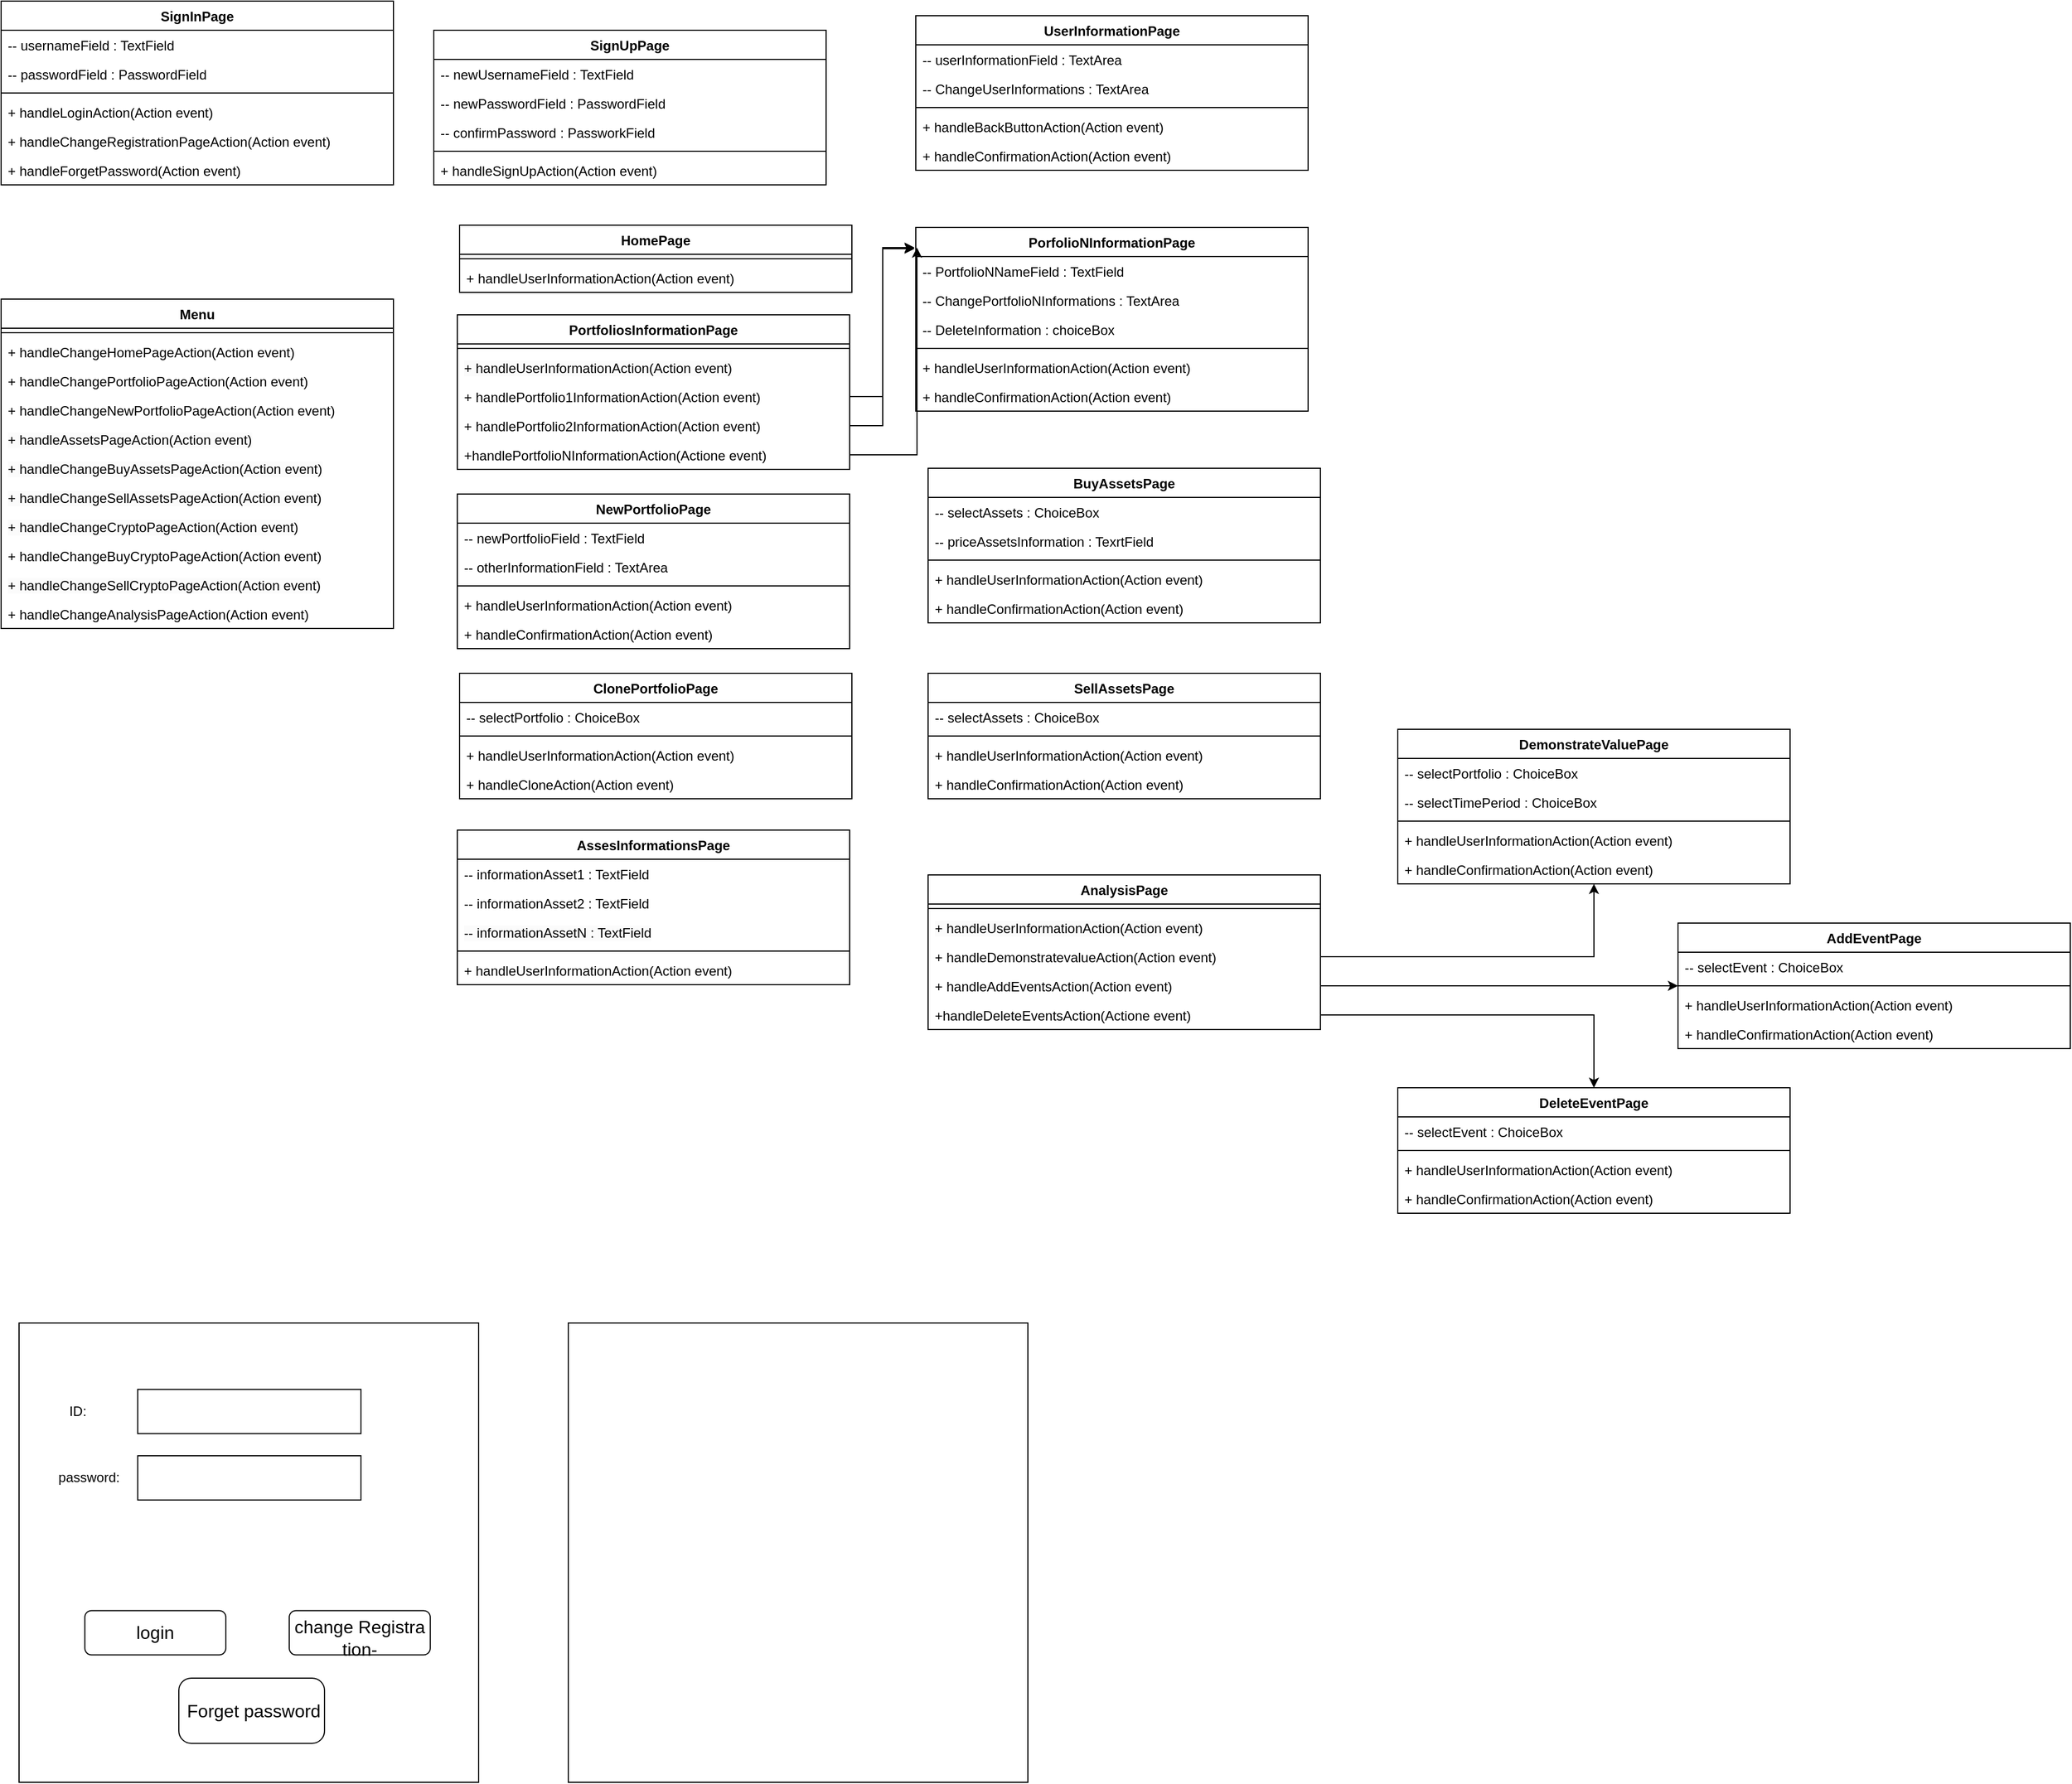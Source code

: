 <mxfile version="22.1.11" type="github">
  <diagram name="第 1 页" id="8w8cnCKI-UPCcAJevsUZ">
    <mxGraphModel dx="1575" dy="884" grid="1" gridSize="10" guides="1" tooltips="1" connect="1" arrows="1" fold="1" page="1" pageScale="1" pageWidth="827" pageHeight="1169" math="0" shadow="0">
      <root>
        <mxCell id="0" />
        <mxCell id="1" parent="0" />
        <mxCell id="qQ2p7ifqkSaaZ6_-BF-f-2" value="SignInPage" style="swimlane;fontStyle=1;align=center;verticalAlign=top;childLayout=stackLayout;horizontal=1;startSize=26;horizontalStack=0;resizeParent=1;resizeParentMax=0;resizeLast=0;collapsible=1;marginBottom=0;whiteSpace=wrap;html=1;" parent="1" vertex="1">
          <mxGeometry x="64" y="30" width="350" height="164" as="geometry" />
        </mxCell>
        <mxCell id="qQ2p7ifqkSaaZ6_-BF-f-6" value="-- usernameField : TextField" style="text;strokeColor=none;fillColor=none;align=left;verticalAlign=top;spacingLeft=4;spacingRight=4;overflow=hidden;rotatable=0;points=[[0,0.5],[1,0.5]];portConstraint=eastwest;whiteSpace=wrap;html=1;" parent="qQ2p7ifqkSaaZ6_-BF-f-2" vertex="1">
          <mxGeometry y="26" width="350" height="26" as="geometry" />
        </mxCell>
        <mxCell id="qQ2p7ifqkSaaZ6_-BF-f-3" value="-- passwordField : PasswordField" style="text;strokeColor=none;fillColor=none;align=left;verticalAlign=top;spacingLeft=4;spacingRight=4;overflow=hidden;rotatable=0;points=[[0,0.5],[1,0.5]];portConstraint=eastwest;whiteSpace=wrap;html=1;" parent="qQ2p7ifqkSaaZ6_-BF-f-2" vertex="1">
          <mxGeometry y="52" width="350" height="26" as="geometry" />
        </mxCell>
        <mxCell id="qQ2p7ifqkSaaZ6_-BF-f-4" value="" style="line;strokeWidth=1;fillColor=none;align=left;verticalAlign=middle;spacingTop=-1;spacingLeft=3;spacingRight=3;rotatable=0;labelPosition=right;points=[];portConstraint=eastwest;strokeColor=inherit;" parent="qQ2p7ifqkSaaZ6_-BF-f-2" vertex="1">
          <mxGeometry y="78" width="350" height="8" as="geometry" />
        </mxCell>
        <mxCell id="qQ2p7ifqkSaaZ6_-BF-f-5" value="+ handleLoginAction(Action event)" style="text;strokeColor=none;fillColor=none;align=left;verticalAlign=top;spacingLeft=4;spacingRight=4;overflow=hidden;rotatable=0;points=[[0,0.5],[1,0.5]];portConstraint=eastwest;whiteSpace=wrap;html=1;" parent="qQ2p7ifqkSaaZ6_-BF-f-2" vertex="1">
          <mxGeometry y="86" width="350" height="26" as="geometry" />
        </mxCell>
        <mxCell id="qQ2p7ifqkSaaZ6_-BF-f-7" value="+ handleChangeRegistrationPageAction(Action event)" style="text;strokeColor=none;fillColor=none;align=left;verticalAlign=top;spacingLeft=4;spacingRight=4;overflow=hidden;rotatable=0;points=[[0,0.5],[1,0.5]];portConstraint=eastwest;whiteSpace=wrap;html=1;" parent="qQ2p7ifqkSaaZ6_-BF-f-2" vertex="1">
          <mxGeometry y="112" width="350" height="26" as="geometry" />
        </mxCell>
        <mxCell id="qQ2p7ifqkSaaZ6_-BF-f-14" value="+ handleForgetPassword(Action event)" style="text;strokeColor=none;fillColor=none;align=left;verticalAlign=top;spacingLeft=4;spacingRight=4;overflow=hidden;rotatable=0;points=[[0,0.5],[1,0.5]];portConstraint=eastwest;whiteSpace=wrap;html=1;" parent="qQ2p7ifqkSaaZ6_-BF-f-2" vertex="1">
          <mxGeometry y="138" width="350" height="26" as="geometry" />
        </mxCell>
        <mxCell id="qQ2p7ifqkSaaZ6_-BF-f-8" value="SignUpPage" style="swimlane;fontStyle=1;align=center;verticalAlign=top;childLayout=stackLayout;horizontal=1;startSize=26;horizontalStack=0;resizeParent=1;resizeParentMax=0;resizeLast=0;collapsible=1;marginBottom=0;whiteSpace=wrap;html=1;" parent="1" vertex="1">
          <mxGeometry x="450" y="56" width="350" height="138" as="geometry" />
        </mxCell>
        <mxCell id="qQ2p7ifqkSaaZ6_-BF-f-9" value="-- newUsernameField : TextField" style="text;strokeColor=none;fillColor=none;align=left;verticalAlign=top;spacingLeft=4;spacingRight=4;overflow=hidden;rotatable=0;points=[[0,0.5],[1,0.5]];portConstraint=eastwest;whiteSpace=wrap;html=1;" parent="qQ2p7ifqkSaaZ6_-BF-f-8" vertex="1">
          <mxGeometry y="26" width="350" height="26" as="geometry" />
        </mxCell>
        <mxCell id="qQ2p7ifqkSaaZ6_-BF-f-10" value="-- newPasswordField : PasswordField" style="text;strokeColor=none;fillColor=none;align=left;verticalAlign=top;spacingLeft=4;spacingRight=4;overflow=hidden;rotatable=0;points=[[0,0.5],[1,0.5]];portConstraint=eastwest;whiteSpace=wrap;html=1;" parent="qQ2p7ifqkSaaZ6_-BF-f-8" vertex="1">
          <mxGeometry y="52" width="350" height="26" as="geometry" />
        </mxCell>
        <mxCell id="qQ2p7ifqkSaaZ6_-BF-f-15" value="-- confirmPassword : PassworkField" style="text;strokeColor=none;fillColor=none;align=left;verticalAlign=top;spacingLeft=4;spacingRight=4;overflow=hidden;rotatable=0;points=[[0,0.5],[1,0.5]];portConstraint=eastwest;whiteSpace=wrap;html=1;" parent="qQ2p7ifqkSaaZ6_-BF-f-8" vertex="1">
          <mxGeometry y="78" width="350" height="26" as="geometry" />
        </mxCell>
        <mxCell id="qQ2p7ifqkSaaZ6_-BF-f-11" value="" style="line;strokeWidth=1;fillColor=none;align=left;verticalAlign=middle;spacingTop=-1;spacingLeft=3;spacingRight=3;rotatable=0;labelPosition=right;points=[];portConstraint=eastwest;strokeColor=inherit;" parent="qQ2p7ifqkSaaZ6_-BF-f-8" vertex="1">
          <mxGeometry y="104" width="350" height="8" as="geometry" />
        </mxCell>
        <mxCell id="qQ2p7ifqkSaaZ6_-BF-f-13" value="+ handleSignUpAction(Action event)" style="text;strokeColor=none;fillColor=none;align=left;verticalAlign=top;spacingLeft=4;spacingRight=4;overflow=hidden;rotatable=0;points=[[0,0.5],[1,0.5]];portConstraint=eastwest;whiteSpace=wrap;html=1;" parent="qQ2p7ifqkSaaZ6_-BF-f-8" vertex="1">
          <mxGeometry y="112" width="350" height="26" as="geometry" />
        </mxCell>
        <mxCell id="AKwQP4rSA9_y8AmhEt-1-8" value="Menu" style="swimlane;fontStyle=1;align=center;verticalAlign=top;childLayout=stackLayout;horizontal=1;startSize=26;horizontalStack=0;resizeParent=1;resizeParentMax=0;resizeLast=0;collapsible=1;marginBottom=0;whiteSpace=wrap;html=1;" parent="1" vertex="1">
          <mxGeometry x="64" y="296" width="350" height="294" as="geometry" />
        </mxCell>
        <mxCell id="AKwQP4rSA9_y8AmhEt-1-11" value="" style="line;strokeWidth=1;fillColor=none;align=left;verticalAlign=middle;spacingTop=-1;spacingLeft=3;spacingRight=3;rotatable=0;labelPosition=right;points=[];portConstraint=eastwest;strokeColor=inherit;" parent="AKwQP4rSA9_y8AmhEt-1-8" vertex="1">
          <mxGeometry y="26" width="350" height="8" as="geometry" />
        </mxCell>
        <mxCell id="AKwQP4rSA9_y8AmhEt-1-12" value="+ handleChangeHomePageAction(Action event)" style="text;strokeColor=none;fillColor=none;align=left;verticalAlign=top;spacingLeft=4;spacingRight=4;overflow=hidden;rotatable=0;points=[[0,0.5],[1,0.5]];portConstraint=eastwest;whiteSpace=wrap;html=1;" parent="AKwQP4rSA9_y8AmhEt-1-8" vertex="1">
          <mxGeometry y="34" width="350" height="26" as="geometry" />
        </mxCell>
        <mxCell id="AKwQP4rSA9_y8AmhEt-1-13" value="+ handleChangePortfolioPageAction(Action event)" style="text;strokeColor=none;fillColor=none;align=left;verticalAlign=top;spacingLeft=4;spacingRight=4;overflow=hidden;rotatable=0;points=[[0,0.5],[1,0.5]];portConstraint=eastwest;whiteSpace=wrap;html=1;" parent="AKwQP4rSA9_y8AmhEt-1-8" vertex="1">
          <mxGeometry y="60" width="350" height="26" as="geometry" />
        </mxCell>
        <mxCell id="AKwQP4rSA9_y8AmhEt-1-14" value="+ handleChangeNewPortfolioPageAction(Action event)" style="text;strokeColor=none;fillColor=none;align=left;verticalAlign=top;spacingLeft=4;spacingRight=4;overflow=hidden;rotatable=0;points=[[0,0.5],[1,0.5]];portConstraint=eastwest;whiteSpace=wrap;html=1;" parent="AKwQP4rSA9_y8AmhEt-1-8" vertex="1">
          <mxGeometry y="86" width="350" height="26" as="geometry" />
        </mxCell>
        <mxCell id="AKwQP4rSA9_y8AmhEt-1-15" value="&lt;span style=&quot;color: rgb(0, 0, 0); font-family: Helvetica; font-size: 12px; font-style: normal; font-variant-ligatures: normal; font-variant-caps: normal; font-weight: 400; letter-spacing: normal; orphans: 2; text-align: left; text-indent: 0px; text-transform: none; widows: 2; word-spacing: 0px; -webkit-text-stroke-width: 0px; background-color: rgb(251, 251, 251); text-decoration-thickness: initial; text-decoration-style: initial; text-decoration-color: initial; float: none; display: inline !important;&quot;&gt;+ handleAssetsPageAction(Action event)&lt;/span&gt;&lt;br&gt;" style="text;strokeColor=none;fillColor=none;align=left;verticalAlign=top;spacingLeft=4;spacingRight=4;overflow=hidden;rotatable=0;points=[[0,0.5],[1,0.5]];portConstraint=eastwest;whiteSpace=wrap;html=1;" parent="AKwQP4rSA9_y8AmhEt-1-8" vertex="1">
          <mxGeometry y="112" width="350" height="26" as="geometry" />
        </mxCell>
        <mxCell id="AKwQP4rSA9_y8AmhEt-1-17" value="&lt;span style=&quot;color: rgb(0, 0, 0); font-family: Helvetica; font-size: 12px; font-style: normal; font-variant-ligatures: normal; font-variant-caps: normal; font-weight: 400; letter-spacing: normal; orphans: 2; text-align: left; text-indent: 0px; text-transform: none; widows: 2; word-spacing: 0px; -webkit-text-stroke-width: 0px; background-color: rgb(251, 251, 251); text-decoration-thickness: initial; text-decoration-style: initial; text-decoration-color: initial; float: none; display: inline !important;&quot;&gt;+ handleChangeBuyAssetsPageAction(Action event)&lt;/span&gt;" style="text;strokeColor=none;fillColor=none;align=left;verticalAlign=top;spacingLeft=4;spacingRight=4;overflow=hidden;rotatable=0;points=[[0,0.5],[1,0.5]];portConstraint=eastwest;whiteSpace=wrap;html=1;" parent="AKwQP4rSA9_y8AmhEt-1-8" vertex="1">
          <mxGeometry y="138" width="350" height="26" as="geometry" />
        </mxCell>
        <mxCell id="AKwQP4rSA9_y8AmhEt-1-16" value="&lt;span style=&quot;color: rgb(0, 0, 0); font-family: Helvetica; font-size: 12px; font-style: normal; font-variant-ligatures: normal; font-variant-caps: normal; font-weight: 400; letter-spacing: normal; orphans: 2; text-align: left; text-indent: 0px; text-transform: none; widows: 2; word-spacing: 0px; -webkit-text-stroke-width: 0px; background-color: rgb(251, 251, 251); text-decoration-thickness: initial; text-decoration-style: initial; text-decoration-color: initial; float: none; display: inline !important;&quot;&gt;+ handleChangeSellAssetsPageAction(Action event)&lt;/span&gt;" style="text;strokeColor=none;fillColor=none;align=left;verticalAlign=top;spacingLeft=4;spacingRight=4;overflow=hidden;rotatable=0;points=[[0,0.5],[1,0.5]];portConstraint=eastwest;whiteSpace=wrap;html=1;" parent="AKwQP4rSA9_y8AmhEt-1-8" vertex="1">
          <mxGeometry y="164" width="350" height="26" as="geometry" />
        </mxCell>
        <mxCell id="AKwQP4rSA9_y8AmhEt-1-18" value="&lt;span style=&quot;color: rgb(0, 0, 0); font-family: Helvetica; font-size: 12px; font-style: normal; font-variant-ligatures: normal; font-variant-caps: normal; font-weight: 400; letter-spacing: normal; orphans: 2; text-align: left; text-indent: 0px; text-transform: none; widows: 2; word-spacing: 0px; -webkit-text-stroke-width: 0px; background-color: rgb(251, 251, 251); text-decoration-thickness: initial; text-decoration-style: initial; text-decoration-color: initial; float: none; display: inline !important;&quot;&gt;+ handleChangeCryptoPageAction(Action event)&lt;/span&gt;" style="text;strokeColor=none;fillColor=none;align=left;verticalAlign=top;spacingLeft=4;spacingRight=4;overflow=hidden;rotatable=0;points=[[0,0.5],[1,0.5]];portConstraint=eastwest;whiteSpace=wrap;html=1;" parent="AKwQP4rSA9_y8AmhEt-1-8" vertex="1">
          <mxGeometry y="190" width="350" height="26" as="geometry" />
        </mxCell>
        <mxCell id="AKwQP4rSA9_y8AmhEt-1-20" value="+ handleChangeBuyCryptoPageAction(Action event)" style="text;strokeColor=none;fillColor=none;align=left;verticalAlign=top;spacingLeft=4;spacingRight=4;overflow=hidden;rotatable=0;points=[[0,0.5],[1,0.5]];portConstraint=eastwest;whiteSpace=wrap;html=1;" parent="AKwQP4rSA9_y8AmhEt-1-8" vertex="1">
          <mxGeometry y="216" width="350" height="26" as="geometry" />
        </mxCell>
        <mxCell id="AKwQP4rSA9_y8AmhEt-1-19" value="&lt;span style=&quot;color: rgb(0, 0, 0); font-family: Helvetica; font-size: 12px; font-style: normal; font-variant-ligatures: normal; font-variant-caps: normal; font-weight: 400; letter-spacing: normal; orphans: 2; text-align: left; text-indent: 0px; text-transform: none; widows: 2; word-spacing: 0px; -webkit-text-stroke-width: 0px; background-color: rgb(251, 251, 251); text-decoration-thickness: initial; text-decoration-style: initial; text-decoration-color: initial; float: none; display: inline !important;&quot;&gt;+ handleChangeSellCryptoPageAction(Action event)&lt;/span&gt;" style="text;strokeColor=none;fillColor=none;align=left;verticalAlign=top;spacingLeft=4;spacingRight=4;overflow=hidden;rotatable=0;points=[[0,0.5],[1,0.5]];portConstraint=eastwest;whiteSpace=wrap;html=1;" parent="AKwQP4rSA9_y8AmhEt-1-8" vertex="1">
          <mxGeometry y="242" width="350" height="26" as="geometry" />
        </mxCell>
        <mxCell id="AKwQP4rSA9_y8AmhEt-1-21" value="+ handleChangeAnalysisPageAction(Action event)" style="text;strokeColor=none;fillColor=none;align=left;verticalAlign=top;spacingLeft=4;spacingRight=4;overflow=hidden;rotatable=0;points=[[0,0.5],[1,0.5]];portConstraint=eastwest;whiteSpace=wrap;html=1;" parent="AKwQP4rSA9_y8AmhEt-1-8" vertex="1">
          <mxGeometry y="268" width="350" height="26" as="geometry" />
        </mxCell>
        <mxCell id="WnGF1lTFCauJy7VCk2Zh-10" value="" style="group" parent="1" connectable="0" vertex="1">
          <mxGeometry x="80" y="1210" width="430" height="410" as="geometry" />
        </mxCell>
        <mxCell id="WnGF1lTFCauJy7VCk2Zh-1" value="" style="whiteSpace=wrap;html=1;aspect=fixed;movable=1;resizable=1;rotatable=1;deletable=1;editable=1;locked=0;connectable=1;" parent="WnGF1lTFCauJy7VCk2Zh-10" vertex="1">
          <mxGeometry width="410" height="410" as="geometry" />
        </mxCell>
        <mxCell id="WnGF1lTFCauJy7VCk2Zh-2" value="" style="rounded=1;whiteSpace=wrap;html=1;" parent="WnGF1lTFCauJy7VCk2Zh-10" vertex="1">
          <mxGeometry x="58.697" y="256.714" width="125.78" height="39.494" as="geometry" />
        </mxCell>
        <mxCell id="WnGF1lTFCauJy7VCk2Zh-4" value="" style="rounded=1;whiteSpace=wrap;html=1;" parent="WnGF1lTFCauJy7VCk2Zh-10" vertex="1">
          <mxGeometry x="241.078" y="256.714" width="125.78" height="39.494" as="geometry" />
        </mxCell>
        <mxCell id="WnGF1lTFCauJy7VCk2Zh-5" value="" style="rounded=1;whiteSpace=wrap;html=1;arcSize=19;" parent="WnGF1lTFCauJy7VCk2Zh-10" vertex="1">
          <mxGeometry x="142.551" y="316.943" width="129.973" height="58.254" as="geometry" />
        </mxCell>
        <mxCell id="WnGF1lTFCauJy7VCk2Zh-6" value="" style="rounded=0;whiteSpace=wrap;html=1;" parent="WnGF1lTFCauJy7VCk2Zh-10" vertex="1">
          <mxGeometry x="105.865" y="59.242" width="199.152" height="39.494" as="geometry" />
        </mxCell>
        <mxCell id="WnGF1lTFCauJy7VCk2Zh-7" value="" style="rounded=0;whiteSpace=wrap;html=1;" parent="WnGF1lTFCauJy7VCk2Zh-10" vertex="1">
          <mxGeometry x="105.865" y="118.483" width="199.152" height="39.494" as="geometry" />
        </mxCell>
        <mxCell id="WnGF1lTFCauJy7VCk2Zh-8" value="ID:" style="text;html=1;strokeColor=none;fillColor=none;align=center;verticalAlign=middle;whiteSpace=wrap;rounded=0;" parent="WnGF1lTFCauJy7VCk2Zh-10" vertex="1">
          <mxGeometry x="20.963" y="64.179" width="62.89" height="29.621" as="geometry" />
        </mxCell>
        <mxCell id="WnGF1lTFCauJy7VCk2Zh-11" value="password:" style="text;html=1;strokeColor=none;fillColor=none;align=center;verticalAlign=middle;whiteSpace=wrap;rounded=0;" parent="WnGF1lTFCauJy7VCk2Zh-10" vertex="1">
          <mxGeometry x="31.445" y="123.42" width="62.89" height="29.621" as="geometry" />
        </mxCell>
        <mxCell id="D_s1Wh9lTRto2ANUzbIN-1" value="login" style="text;strokeColor=none;fillColor=none;html=1;align=center;verticalAlign=middle;whiteSpace=wrap;rounded=0;fontSize=16;" parent="WnGF1lTFCauJy7VCk2Zh-10" vertex="1">
          <mxGeometry x="90.142" y="251.777" width="62.89" height="49.368" as="geometry" />
        </mxCell>
        <mxCell id="D_s1Wh9lTRto2ANUzbIN-2" value="change Registra&lt;br&gt;tion-" style="text;strokeColor=none;fillColor=none;html=1;align=center;verticalAlign=middle;whiteSpace=wrap;rounded=0;fontSize=16;" parent="WnGF1lTFCauJy7VCk2Zh-10" vertex="1">
          <mxGeometry x="241.078" y="261.651" width="125.78" height="39.494" as="geometry" />
        </mxCell>
        <mxCell id="D_s1Wh9lTRto2ANUzbIN-3" value="Forget password" style="text;strokeColor=none;fillColor=none;html=1;align=center;verticalAlign=middle;whiteSpace=wrap;rounded=0;fontSize=16;" parent="WnGF1lTFCauJy7VCk2Zh-10" vertex="1">
          <mxGeometry x="131.021" y="345.577" width="157.225" as="geometry" />
        </mxCell>
        <mxCell id="D_s1Wh9lTRto2ANUzbIN-4" value="" style="text;strokeColor=none;fillColor=none;html=1;align=center;verticalAlign=middle;whiteSpace=wrap;rounded=0;fontSize=16;" parent="WnGF1lTFCauJy7VCk2Zh-10" vertex="1">
          <mxGeometry x="146.743" y="24.566" width="136.262" height="49.368" as="geometry" />
        </mxCell>
        <mxCell id="AKwQP4rSA9_y8AmhEt-1-22" value="HomePage" style="swimlane;fontStyle=1;align=center;verticalAlign=top;childLayout=stackLayout;horizontal=1;startSize=26;horizontalStack=0;resizeParent=1;resizeParentMax=0;resizeLast=0;collapsible=1;marginBottom=0;whiteSpace=wrap;html=1;" parent="1" vertex="1">
          <mxGeometry x="473" y="230" width="350" height="60" as="geometry" />
        </mxCell>
        <mxCell id="AKwQP4rSA9_y8AmhEt-1-26" value="" style="line;strokeWidth=1;fillColor=none;align=left;verticalAlign=middle;spacingTop=-1;spacingLeft=3;spacingRight=3;rotatable=0;labelPosition=right;points=[];portConstraint=eastwest;strokeColor=inherit;" parent="AKwQP4rSA9_y8AmhEt-1-22" vertex="1">
          <mxGeometry y="26" width="350" height="8" as="geometry" />
        </mxCell>
        <mxCell id="AKwQP4rSA9_y8AmhEt-1-27" value="+ handleUserInformationAction(Action event)" style="text;strokeColor=none;fillColor=none;align=left;verticalAlign=top;spacingLeft=4;spacingRight=4;overflow=hidden;rotatable=0;points=[[0,0.5],[1,0.5]];portConstraint=eastwest;whiteSpace=wrap;html=1;" parent="AKwQP4rSA9_y8AmhEt-1-22" vertex="1">
          <mxGeometry y="34" width="350" height="26" as="geometry" />
        </mxCell>
        <mxCell id="D_s1Wh9lTRto2ANUzbIN-6" value="" style="rounded=0;whiteSpace=wrap;html=1;fontSize=16;" parent="1" vertex="1">
          <mxGeometry x="570" y="1210" width="410" height="410" as="geometry" />
        </mxCell>
        <mxCell id="AKwQP4rSA9_y8AmhEt-1-28" value="PortfoliosInformationPage" style="swimlane;fontStyle=1;align=center;verticalAlign=top;childLayout=stackLayout;horizontal=1;startSize=26;horizontalStack=0;resizeParent=1;resizeParentMax=0;resizeLast=0;collapsible=1;marginBottom=0;whiteSpace=wrap;html=1;" parent="1" vertex="1">
          <mxGeometry x="471" y="310" width="350" height="138" as="geometry" />
        </mxCell>
        <mxCell id="AKwQP4rSA9_y8AmhEt-1-32" value="" style="line;strokeWidth=1;fillColor=none;align=left;verticalAlign=middle;spacingTop=-1;spacingLeft=3;spacingRight=3;rotatable=0;labelPosition=right;points=[];portConstraint=eastwest;strokeColor=inherit;" parent="AKwQP4rSA9_y8AmhEt-1-28" vertex="1">
          <mxGeometry y="26" width="350" height="8" as="geometry" />
        </mxCell>
        <mxCell id="AKwQP4rSA9_y8AmhEt-1-34" value="&lt;span style=&quot;color: rgb(0, 0, 0); font-family: Helvetica; font-size: 12px; font-style: normal; font-variant-ligatures: normal; font-variant-caps: normal; font-weight: 400; letter-spacing: normal; orphans: 2; text-align: left; text-indent: 0px; text-transform: none; widows: 2; word-spacing: 0px; -webkit-text-stroke-width: 0px; background-color: rgb(251, 251, 251); text-decoration-thickness: initial; text-decoration-style: initial; text-decoration-color: initial; float: none; display: inline !important;&quot;&gt;+ handleUserInformationAction(Action event)&lt;/span&gt;" style="text;strokeColor=none;fillColor=none;align=left;verticalAlign=top;spacingLeft=4;spacingRight=4;overflow=hidden;rotatable=0;points=[[0,0.5],[1,0.5]];portConstraint=eastwest;whiteSpace=wrap;html=1;" parent="AKwQP4rSA9_y8AmhEt-1-28" vertex="1">
          <mxGeometry y="34" width="350" height="26" as="geometry" />
        </mxCell>
        <mxCell id="AKwQP4rSA9_y8AmhEt-1-33" value="+ handlePortfolio1InformationAction(Action event)" style="text;strokeColor=none;fillColor=none;align=left;verticalAlign=top;spacingLeft=4;spacingRight=4;overflow=hidden;rotatable=0;points=[[0,0.5],[1,0.5]];portConstraint=eastwest;whiteSpace=wrap;html=1;" parent="AKwQP4rSA9_y8AmhEt-1-28" vertex="1">
          <mxGeometry y="60" width="350" height="26" as="geometry" />
        </mxCell>
        <mxCell id="AKwQP4rSA9_y8AmhEt-1-35" value="+ handlePortfolio2InformationAction(Action event)" style="text;strokeColor=none;fillColor=none;align=left;verticalAlign=top;spacingLeft=4;spacingRight=4;overflow=hidden;rotatable=0;points=[[0,0.5],[1,0.5]];portConstraint=eastwest;whiteSpace=wrap;html=1;" parent="AKwQP4rSA9_y8AmhEt-1-28" vertex="1">
          <mxGeometry y="86" width="350" height="26" as="geometry" />
        </mxCell>
        <mxCell id="AKwQP4rSA9_y8AmhEt-1-36" value="+handlePortfolioNInformationAction(Actione event)" style="text;strokeColor=none;fillColor=none;align=left;verticalAlign=top;spacingLeft=4;spacingRight=4;overflow=hidden;rotatable=0;points=[[0,0.5],[1,0.5]];portConstraint=eastwest;whiteSpace=wrap;html=1;" parent="AKwQP4rSA9_y8AmhEt-1-28" vertex="1">
          <mxGeometry y="112" width="350" height="26" as="geometry" />
        </mxCell>
        <mxCell id="AKwQP4rSA9_y8AmhEt-1-44" value="NewPortfolioPage" style="swimlane;fontStyle=1;align=center;verticalAlign=top;childLayout=stackLayout;horizontal=1;startSize=26;horizontalStack=0;resizeParent=1;resizeParentMax=0;resizeLast=0;collapsible=1;marginBottom=0;whiteSpace=wrap;html=1;" parent="1" vertex="1">
          <mxGeometry x="471" y="470" width="350" height="138" as="geometry" />
        </mxCell>
        <mxCell id="AKwQP4rSA9_y8AmhEt-1-45" value="-- newPortfolioField : TextField" style="text;strokeColor=none;fillColor=none;align=left;verticalAlign=top;spacingLeft=4;spacingRight=4;overflow=hidden;rotatable=0;points=[[0,0.5],[1,0.5]];portConstraint=eastwest;whiteSpace=wrap;html=1;" parent="AKwQP4rSA9_y8AmhEt-1-44" vertex="1">
          <mxGeometry y="26" width="350" height="26" as="geometry" />
        </mxCell>
        <mxCell id="AKwQP4rSA9_y8AmhEt-1-46" value="-- otherInformationField : TextArea" style="text;strokeColor=none;fillColor=none;align=left;verticalAlign=top;spacingLeft=4;spacingRight=4;overflow=hidden;rotatable=0;points=[[0,0.5],[1,0.5]];portConstraint=eastwest;whiteSpace=wrap;html=1;" parent="AKwQP4rSA9_y8AmhEt-1-44" vertex="1">
          <mxGeometry y="52" width="350" height="26" as="geometry" />
        </mxCell>
        <mxCell id="AKwQP4rSA9_y8AmhEt-1-47" value="" style="line;strokeWidth=1;fillColor=none;align=left;verticalAlign=middle;spacingTop=-1;spacingLeft=3;spacingRight=3;rotatable=0;labelPosition=right;points=[];portConstraint=eastwest;strokeColor=inherit;" parent="AKwQP4rSA9_y8AmhEt-1-44" vertex="1">
          <mxGeometry y="78" width="350" height="8" as="geometry" />
        </mxCell>
        <mxCell id="AKwQP4rSA9_y8AmhEt-1-48" value="+ handleUserInformationAction(Action event)" style="text;strokeColor=none;fillColor=none;align=left;verticalAlign=top;spacingLeft=4;spacingRight=4;overflow=hidden;rotatable=0;points=[[0,0.5],[1,0.5]];portConstraint=eastwest;whiteSpace=wrap;html=1;" parent="AKwQP4rSA9_y8AmhEt-1-44" vertex="1">
          <mxGeometry y="86" width="350" height="26" as="geometry" />
        </mxCell>
        <mxCell id="AKwQP4rSA9_y8AmhEt-1-49" value="+ handleConfirmationAction(Action event)" style="text;strokeColor=none;fillColor=none;align=left;verticalAlign=top;spacingLeft=4;spacingRight=4;overflow=hidden;rotatable=0;points=[[0,0.5],[1,0.5]];portConstraint=eastwest;whiteSpace=wrap;html=1;" parent="AKwQP4rSA9_y8AmhEt-1-44" vertex="1">
          <mxGeometry y="112" width="350" height="26" as="geometry" />
        </mxCell>
        <mxCell id="6h6gqU1jo04LtHCAYvQy-1" value="ClonePortfolioPage" style="swimlane;fontStyle=1;align=center;verticalAlign=top;childLayout=stackLayout;horizontal=1;startSize=26;horizontalStack=0;resizeParent=1;resizeParentMax=0;resizeLast=0;collapsible=1;marginBottom=0;whiteSpace=wrap;html=1;" vertex="1" parent="1">
          <mxGeometry x="473" y="630" width="350" height="112" as="geometry" />
        </mxCell>
        <mxCell id="6h6gqU1jo04LtHCAYvQy-2" value="-- selectPortfolio : ChoiceBox" style="text;strokeColor=none;fillColor=none;align=left;verticalAlign=top;spacingLeft=4;spacingRight=4;overflow=hidden;rotatable=0;points=[[0,0.5],[1,0.5]];portConstraint=eastwest;whiteSpace=wrap;html=1;" vertex="1" parent="6h6gqU1jo04LtHCAYvQy-1">
          <mxGeometry y="26" width="350" height="26" as="geometry" />
        </mxCell>
        <mxCell id="6h6gqU1jo04LtHCAYvQy-4" value="" style="line;strokeWidth=1;fillColor=none;align=left;verticalAlign=middle;spacingTop=-1;spacingLeft=3;spacingRight=3;rotatable=0;labelPosition=right;points=[];portConstraint=eastwest;strokeColor=inherit;" vertex="1" parent="6h6gqU1jo04LtHCAYvQy-1">
          <mxGeometry y="52" width="350" height="8" as="geometry" />
        </mxCell>
        <mxCell id="6h6gqU1jo04LtHCAYvQy-5" value="+ handleUserInformationAction(Action event)" style="text;strokeColor=none;fillColor=none;align=left;verticalAlign=top;spacingLeft=4;spacingRight=4;overflow=hidden;rotatable=0;points=[[0,0.5],[1,0.5]];portConstraint=eastwest;whiteSpace=wrap;html=1;" vertex="1" parent="6h6gqU1jo04LtHCAYvQy-1">
          <mxGeometry y="60" width="350" height="26" as="geometry" />
        </mxCell>
        <mxCell id="6h6gqU1jo04LtHCAYvQy-6" value="+ handleCloneAction(Action event)" style="text;strokeColor=none;fillColor=none;align=left;verticalAlign=top;spacingLeft=4;spacingRight=4;overflow=hidden;rotatable=0;points=[[0,0.5],[1,0.5]];portConstraint=eastwest;whiteSpace=wrap;html=1;" vertex="1" parent="6h6gqU1jo04LtHCAYvQy-1">
          <mxGeometry y="86" width="350" height="26" as="geometry" />
        </mxCell>
        <mxCell id="6h6gqU1jo04LtHCAYvQy-15" value="AssesInformationsPage" style="swimlane;fontStyle=1;align=center;verticalAlign=top;childLayout=stackLayout;horizontal=1;startSize=26;horizontalStack=0;resizeParent=1;resizeParentMax=0;resizeLast=0;collapsible=1;marginBottom=0;whiteSpace=wrap;html=1;" vertex="1" parent="1">
          <mxGeometry x="471" y="770" width="350" height="138" as="geometry" />
        </mxCell>
        <mxCell id="6h6gqU1jo04LtHCAYvQy-16" value="-- informationAsset1 : TextField" style="text;strokeColor=none;fillColor=none;align=left;verticalAlign=top;spacingLeft=4;spacingRight=4;overflow=hidden;rotatable=0;points=[[0,0.5],[1,0.5]];portConstraint=eastwest;whiteSpace=wrap;html=1;" vertex="1" parent="6h6gqU1jo04LtHCAYvQy-15">
          <mxGeometry y="26" width="350" height="26" as="geometry" />
        </mxCell>
        <mxCell id="6h6gqU1jo04LtHCAYvQy-21" value="-- informationAsset2 : TextField" style="text;strokeColor=none;fillColor=none;align=left;verticalAlign=top;spacingLeft=4;spacingRight=4;overflow=hidden;rotatable=0;points=[[0,0.5],[1,0.5]];portConstraint=eastwest;whiteSpace=wrap;html=1;" vertex="1" parent="6h6gqU1jo04LtHCAYvQy-15">
          <mxGeometry y="52" width="350" height="26" as="geometry" />
        </mxCell>
        <mxCell id="6h6gqU1jo04LtHCAYvQy-22" value="&lt;span style=&quot;color: rgb(0, 0, 0); font-family: Helvetica; font-size: 12px; font-style: normal; font-variant-ligatures: normal; font-variant-caps: normal; font-weight: 400; letter-spacing: normal; orphans: 2; text-align: left; text-indent: 0px; text-transform: none; widows: 2; word-spacing: 0px; -webkit-text-stroke-width: 0px; background-color: rgb(251, 251, 251); text-decoration-thickness: initial; text-decoration-style: initial; text-decoration-color: initial; float: none; display: inline !important;&quot;&gt;-- informationAssetN : TextField&lt;/span&gt;" style="text;strokeColor=none;fillColor=none;align=left;verticalAlign=top;spacingLeft=4;spacingRight=4;overflow=hidden;rotatable=0;points=[[0,0.5],[1,0.5]];portConstraint=eastwest;whiteSpace=wrap;html=1;" vertex="1" parent="6h6gqU1jo04LtHCAYvQy-15">
          <mxGeometry y="78" width="350" height="26" as="geometry" />
        </mxCell>
        <mxCell id="6h6gqU1jo04LtHCAYvQy-18" value="" style="line;strokeWidth=1;fillColor=none;align=left;verticalAlign=middle;spacingTop=-1;spacingLeft=3;spacingRight=3;rotatable=0;labelPosition=right;points=[];portConstraint=eastwest;strokeColor=inherit;" vertex="1" parent="6h6gqU1jo04LtHCAYvQy-15">
          <mxGeometry y="104" width="350" height="8" as="geometry" />
        </mxCell>
        <mxCell id="6h6gqU1jo04LtHCAYvQy-19" value="+ handleUserInformationAction(Action event)" style="text;strokeColor=none;fillColor=none;align=left;verticalAlign=top;spacingLeft=4;spacingRight=4;overflow=hidden;rotatable=0;points=[[0,0.5],[1,0.5]];portConstraint=eastwest;whiteSpace=wrap;html=1;" vertex="1" parent="6h6gqU1jo04LtHCAYvQy-15">
          <mxGeometry y="112" width="350" height="26" as="geometry" />
        </mxCell>
        <mxCell id="6h6gqU1jo04LtHCAYvQy-23" value="PorfolioNInformationPage" style="swimlane;fontStyle=1;align=center;verticalAlign=top;childLayout=stackLayout;horizontal=1;startSize=26;horizontalStack=0;resizeParent=1;resizeParentMax=0;resizeLast=0;collapsible=1;marginBottom=0;whiteSpace=wrap;html=1;" vertex="1" parent="1">
          <mxGeometry x="880" y="232" width="350" height="164" as="geometry" />
        </mxCell>
        <mxCell id="6h6gqU1jo04LtHCAYvQy-24" value="-- PortfolioNNameField : TextField" style="text;strokeColor=none;fillColor=none;align=left;verticalAlign=top;spacingLeft=4;spacingRight=4;overflow=hidden;rotatable=0;points=[[0,0.5],[1,0.5]];portConstraint=eastwest;whiteSpace=wrap;html=1;" vertex="1" parent="6h6gqU1jo04LtHCAYvQy-23">
          <mxGeometry y="26" width="350" height="26" as="geometry" />
        </mxCell>
        <mxCell id="6h6gqU1jo04LtHCAYvQy-25" value="-- ChangePortfolioNInformations : TextArea" style="text;strokeColor=none;fillColor=none;align=left;verticalAlign=top;spacingLeft=4;spacingRight=4;overflow=hidden;rotatable=0;points=[[0,0.5],[1,0.5]];portConstraint=eastwest;whiteSpace=wrap;html=1;" vertex="1" parent="6h6gqU1jo04LtHCAYvQy-23">
          <mxGeometry y="52" width="350" height="26" as="geometry" />
        </mxCell>
        <mxCell id="6h6gqU1jo04LtHCAYvQy-30" value="-- DeleteInformation : choiceBox" style="text;strokeColor=none;fillColor=none;align=left;verticalAlign=top;spacingLeft=4;spacingRight=4;overflow=hidden;rotatable=0;points=[[0,0.5],[1,0.5]];portConstraint=eastwest;whiteSpace=wrap;html=1;" vertex="1" parent="6h6gqU1jo04LtHCAYvQy-23">
          <mxGeometry y="78" width="350" height="26" as="geometry" />
        </mxCell>
        <mxCell id="6h6gqU1jo04LtHCAYvQy-26" value="" style="line;strokeWidth=1;fillColor=none;align=left;verticalAlign=middle;spacingTop=-1;spacingLeft=3;spacingRight=3;rotatable=0;labelPosition=right;points=[];portConstraint=eastwest;strokeColor=inherit;" vertex="1" parent="6h6gqU1jo04LtHCAYvQy-23">
          <mxGeometry y="104" width="350" height="8" as="geometry" />
        </mxCell>
        <mxCell id="6h6gqU1jo04LtHCAYvQy-27" value="+ handleUserInformationAction(Action event)" style="text;strokeColor=none;fillColor=none;align=left;verticalAlign=top;spacingLeft=4;spacingRight=4;overflow=hidden;rotatable=0;points=[[0,0.5],[1,0.5]];portConstraint=eastwest;whiteSpace=wrap;html=1;" vertex="1" parent="6h6gqU1jo04LtHCAYvQy-23">
          <mxGeometry y="112" width="350" height="26" as="geometry" />
        </mxCell>
        <mxCell id="6h6gqU1jo04LtHCAYvQy-28" value="+ handleConfirmationAction(Action event)" style="text;strokeColor=none;fillColor=none;align=left;verticalAlign=top;spacingLeft=4;spacingRight=4;overflow=hidden;rotatable=0;points=[[0,0.5],[1,0.5]];portConstraint=eastwest;whiteSpace=wrap;html=1;" vertex="1" parent="6h6gqU1jo04LtHCAYvQy-23">
          <mxGeometry y="138" width="350" height="26" as="geometry" />
        </mxCell>
        <mxCell id="6h6gqU1jo04LtHCAYvQy-31" style="edgeStyle=orthogonalEdgeStyle;rounded=0;orthogonalLoop=1;jettySize=auto;html=1;exitX=1;exitY=0.5;exitDx=0;exitDy=0;entryX=-0.003;entryY=0.116;entryDx=0;entryDy=0;entryPerimeter=0;" edge="1" parent="1" source="AKwQP4rSA9_y8AmhEt-1-33" target="6h6gqU1jo04LtHCAYvQy-23">
          <mxGeometry relative="1" as="geometry" />
        </mxCell>
        <mxCell id="6h6gqU1jo04LtHCAYvQy-32" style="edgeStyle=orthogonalEdgeStyle;rounded=0;orthogonalLoop=1;jettySize=auto;html=1;entryX=-0.003;entryY=0.11;entryDx=0;entryDy=0;entryPerimeter=0;" edge="1" parent="1" source="AKwQP4rSA9_y8AmhEt-1-35" target="6h6gqU1jo04LtHCAYvQy-23">
          <mxGeometry relative="1" as="geometry" />
        </mxCell>
        <mxCell id="6h6gqU1jo04LtHCAYvQy-35" style="edgeStyle=orthogonalEdgeStyle;rounded=0;orthogonalLoop=1;jettySize=auto;html=1;entryX=0.003;entryY=0.11;entryDx=0;entryDy=0;entryPerimeter=0;" edge="1" parent="1" source="AKwQP4rSA9_y8AmhEt-1-36" target="6h6gqU1jo04LtHCAYvQy-23">
          <mxGeometry relative="1" as="geometry" />
        </mxCell>
        <mxCell id="6h6gqU1jo04LtHCAYvQy-36" value="BuyAssetsPage" style="swimlane;fontStyle=1;align=center;verticalAlign=top;childLayout=stackLayout;horizontal=1;startSize=26;horizontalStack=0;resizeParent=1;resizeParentMax=0;resizeLast=0;collapsible=1;marginBottom=0;whiteSpace=wrap;html=1;" vertex="1" parent="1">
          <mxGeometry x="891" y="447" width="350" height="138" as="geometry" />
        </mxCell>
        <mxCell id="6h6gqU1jo04LtHCAYvQy-37" value="-- selectAssets : ChoiceBox" style="text;strokeColor=none;fillColor=none;align=left;verticalAlign=top;spacingLeft=4;spacingRight=4;overflow=hidden;rotatable=0;points=[[0,0.5],[1,0.5]];portConstraint=eastwest;whiteSpace=wrap;html=1;" vertex="1" parent="6h6gqU1jo04LtHCAYvQy-36">
          <mxGeometry y="26" width="350" height="26" as="geometry" />
        </mxCell>
        <mxCell id="6h6gqU1jo04LtHCAYvQy-41" value="-- priceAssetsInformation : TexrtField" style="text;strokeColor=none;fillColor=none;align=left;verticalAlign=top;spacingLeft=4;spacingRight=4;overflow=hidden;rotatable=0;points=[[0,0.5],[1,0.5]];portConstraint=eastwest;whiteSpace=wrap;html=1;" vertex="1" parent="6h6gqU1jo04LtHCAYvQy-36">
          <mxGeometry y="52" width="350" height="26" as="geometry" />
        </mxCell>
        <mxCell id="6h6gqU1jo04LtHCAYvQy-38" value="" style="line;strokeWidth=1;fillColor=none;align=left;verticalAlign=middle;spacingTop=-1;spacingLeft=3;spacingRight=3;rotatable=0;labelPosition=right;points=[];portConstraint=eastwest;strokeColor=inherit;" vertex="1" parent="6h6gqU1jo04LtHCAYvQy-36">
          <mxGeometry y="78" width="350" height="8" as="geometry" />
        </mxCell>
        <mxCell id="6h6gqU1jo04LtHCAYvQy-39" value="+ handleUserInformationAction(Action event)" style="text;strokeColor=none;fillColor=none;align=left;verticalAlign=top;spacingLeft=4;spacingRight=4;overflow=hidden;rotatable=0;points=[[0,0.5],[1,0.5]];portConstraint=eastwest;whiteSpace=wrap;html=1;" vertex="1" parent="6h6gqU1jo04LtHCAYvQy-36">
          <mxGeometry y="86" width="350" height="26" as="geometry" />
        </mxCell>
        <mxCell id="6h6gqU1jo04LtHCAYvQy-40" value="+ handleConfirmationAction(Action event)" style="text;strokeColor=none;fillColor=none;align=left;verticalAlign=top;spacingLeft=4;spacingRight=4;overflow=hidden;rotatable=0;points=[[0,0.5],[1,0.5]];portConstraint=eastwest;whiteSpace=wrap;html=1;" vertex="1" parent="6h6gqU1jo04LtHCAYvQy-36">
          <mxGeometry y="112" width="350" height="26" as="geometry" />
        </mxCell>
        <mxCell id="6h6gqU1jo04LtHCAYvQy-42" value="SellAssetsPage" style="swimlane;fontStyle=1;align=center;verticalAlign=top;childLayout=stackLayout;horizontal=1;startSize=26;horizontalStack=0;resizeParent=1;resizeParentMax=0;resizeLast=0;collapsible=1;marginBottom=0;whiteSpace=wrap;html=1;" vertex="1" parent="1">
          <mxGeometry x="891" y="630" width="350" height="112" as="geometry" />
        </mxCell>
        <mxCell id="6h6gqU1jo04LtHCAYvQy-43" value="-- selectAssets : ChoiceBox" style="text;strokeColor=none;fillColor=none;align=left;verticalAlign=top;spacingLeft=4;spacingRight=4;overflow=hidden;rotatable=0;points=[[0,0.5],[1,0.5]];portConstraint=eastwest;whiteSpace=wrap;html=1;" vertex="1" parent="6h6gqU1jo04LtHCAYvQy-42">
          <mxGeometry y="26" width="350" height="26" as="geometry" />
        </mxCell>
        <mxCell id="6h6gqU1jo04LtHCAYvQy-45" value="" style="line;strokeWidth=1;fillColor=none;align=left;verticalAlign=middle;spacingTop=-1;spacingLeft=3;spacingRight=3;rotatable=0;labelPosition=right;points=[];portConstraint=eastwest;strokeColor=inherit;" vertex="1" parent="6h6gqU1jo04LtHCAYvQy-42">
          <mxGeometry y="52" width="350" height="8" as="geometry" />
        </mxCell>
        <mxCell id="6h6gqU1jo04LtHCAYvQy-46" value="+ handleUserInformationAction(Action event)" style="text;strokeColor=none;fillColor=none;align=left;verticalAlign=top;spacingLeft=4;spacingRight=4;overflow=hidden;rotatable=0;points=[[0,0.5],[1,0.5]];portConstraint=eastwest;whiteSpace=wrap;html=1;" vertex="1" parent="6h6gqU1jo04LtHCAYvQy-42">
          <mxGeometry y="60" width="350" height="26" as="geometry" />
        </mxCell>
        <mxCell id="6h6gqU1jo04LtHCAYvQy-47" value="+ handleConfirmationAction(Action event)" style="text;strokeColor=none;fillColor=none;align=left;verticalAlign=top;spacingLeft=4;spacingRight=4;overflow=hidden;rotatable=0;points=[[0,0.5],[1,0.5]];portConstraint=eastwest;whiteSpace=wrap;html=1;" vertex="1" parent="6h6gqU1jo04LtHCAYvQy-42">
          <mxGeometry y="86" width="350" height="26" as="geometry" />
        </mxCell>
        <mxCell id="6h6gqU1jo04LtHCAYvQy-48" value="UserInformationPage" style="swimlane;fontStyle=1;align=center;verticalAlign=top;childLayout=stackLayout;horizontal=1;startSize=26;horizontalStack=0;resizeParent=1;resizeParentMax=0;resizeLast=0;collapsible=1;marginBottom=0;whiteSpace=wrap;html=1;" vertex="1" parent="1">
          <mxGeometry x="880" y="43" width="350" height="138" as="geometry" />
        </mxCell>
        <mxCell id="6h6gqU1jo04LtHCAYvQy-49" value="-- userInformationField : TextArea" style="text;strokeColor=none;fillColor=none;align=left;verticalAlign=top;spacingLeft=4;spacingRight=4;overflow=hidden;rotatable=0;points=[[0,0.5],[1,0.5]];portConstraint=eastwest;whiteSpace=wrap;html=1;" vertex="1" parent="6h6gqU1jo04LtHCAYvQy-48">
          <mxGeometry y="26" width="350" height="26" as="geometry" />
        </mxCell>
        <mxCell id="6h6gqU1jo04LtHCAYvQy-55" value="-- ChangeUserInformations : TextArea" style="text;strokeColor=none;fillColor=none;align=left;verticalAlign=top;spacingLeft=4;spacingRight=4;overflow=hidden;rotatable=0;points=[[0,0.5],[1,0.5]];portConstraint=eastwest;whiteSpace=wrap;html=1;" vertex="1" parent="6h6gqU1jo04LtHCAYvQy-48">
          <mxGeometry y="52" width="350" height="26" as="geometry" />
        </mxCell>
        <mxCell id="6h6gqU1jo04LtHCAYvQy-50" value="" style="line;strokeWidth=1;fillColor=none;align=left;verticalAlign=middle;spacingTop=-1;spacingLeft=3;spacingRight=3;rotatable=0;labelPosition=right;points=[];portConstraint=eastwest;strokeColor=inherit;" vertex="1" parent="6h6gqU1jo04LtHCAYvQy-48">
          <mxGeometry y="78" width="350" height="8" as="geometry" />
        </mxCell>
        <mxCell id="6h6gqU1jo04LtHCAYvQy-51" value="+ handleBackButtonAction(Action event)" style="text;strokeColor=none;fillColor=none;align=left;verticalAlign=top;spacingLeft=4;spacingRight=4;overflow=hidden;rotatable=0;points=[[0,0.5],[1,0.5]];portConstraint=eastwest;whiteSpace=wrap;html=1;" vertex="1" parent="6h6gqU1jo04LtHCAYvQy-48">
          <mxGeometry y="86" width="350" height="26" as="geometry" />
        </mxCell>
        <mxCell id="6h6gqU1jo04LtHCAYvQy-52" value="+ handleConfirmationAction(Action event)" style="text;strokeColor=none;fillColor=none;align=left;verticalAlign=top;spacingLeft=4;spacingRight=4;overflow=hidden;rotatable=0;points=[[0,0.5],[1,0.5]];portConstraint=eastwest;whiteSpace=wrap;html=1;" vertex="1" parent="6h6gqU1jo04LtHCAYvQy-48">
          <mxGeometry y="112" width="350" height="26" as="geometry" />
        </mxCell>
        <mxCell id="6h6gqU1jo04LtHCAYvQy-56" value="AnalysisPage" style="swimlane;fontStyle=1;align=center;verticalAlign=top;childLayout=stackLayout;horizontal=1;startSize=26;horizontalStack=0;resizeParent=1;resizeParentMax=0;resizeLast=0;collapsible=1;marginBottom=0;whiteSpace=wrap;html=1;" vertex="1" parent="1">
          <mxGeometry x="891" y="810" width="350" height="138" as="geometry" />
        </mxCell>
        <mxCell id="6h6gqU1jo04LtHCAYvQy-57" value="" style="line;strokeWidth=1;fillColor=none;align=left;verticalAlign=middle;spacingTop=-1;spacingLeft=3;spacingRight=3;rotatable=0;labelPosition=right;points=[];portConstraint=eastwest;strokeColor=inherit;" vertex="1" parent="6h6gqU1jo04LtHCAYvQy-56">
          <mxGeometry y="26" width="350" height="8" as="geometry" />
        </mxCell>
        <mxCell id="6h6gqU1jo04LtHCAYvQy-58" value="&lt;span style=&quot;color: rgb(0, 0, 0); font-family: Helvetica; font-size: 12px; font-style: normal; font-variant-ligatures: normal; font-variant-caps: normal; font-weight: 400; letter-spacing: normal; orphans: 2; text-align: left; text-indent: 0px; text-transform: none; widows: 2; word-spacing: 0px; -webkit-text-stroke-width: 0px; background-color: rgb(251, 251, 251); text-decoration-thickness: initial; text-decoration-style: initial; text-decoration-color: initial; float: none; display: inline !important;&quot;&gt;+ handleUserInformationAction(Action event)&lt;/span&gt;" style="text;strokeColor=none;fillColor=none;align=left;verticalAlign=top;spacingLeft=4;spacingRight=4;overflow=hidden;rotatable=0;points=[[0,0.5],[1,0.5]];portConstraint=eastwest;whiteSpace=wrap;html=1;" vertex="1" parent="6h6gqU1jo04LtHCAYvQy-56">
          <mxGeometry y="34" width="350" height="26" as="geometry" />
        </mxCell>
        <mxCell id="6h6gqU1jo04LtHCAYvQy-59" value="+ handleDemonstratevalueAction(Action event)" style="text;strokeColor=none;fillColor=none;align=left;verticalAlign=top;spacingLeft=4;spacingRight=4;overflow=hidden;rotatable=0;points=[[0,0.5],[1,0.5]];portConstraint=eastwest;whiteSpace=wrap;html=1;" vertex="1" parent="6h6gqU1jo04LtHCAYvQy-56">
          <mxGeometry y="60" width="350" height="26" as="geometry" />
        </mxCell>
        <mxCell id="6h6gqU1jo04LtHCAYvQy-60" value="+ handleAddEventsAction(Action event)" style="text;strokeColor=none;fillColor=none;align=left;verticalAlign=top;spacingLeft=4;spacingRight=4;overflow=hidden;rotatable=0;points=[[0,0.5],[1,0.5]];portConstraint=eastwest;whiteSpace=wrap;html=1;" vertex="1" parent="6h6gqU1jo04LtHCAYvQy-56">
          <mxGeometry y="86" width="350" height="26" as="geometry" />
        </mxCell>
        <mxCell id="6h6gqU1jo04LtHCAYvQy-61" value="+handleDeleteEventsAction(Actione event)" style="text;strokeColor=none;fillColor=none;align=left;verticalAlign=top;spacingLeft=4;spacingRight=4;overflow=hidden;rotatable=0;points=[[0,0.5],[1,0.5]];portConstraint=eastwest;whiteSpace=wrap;html=1;" vertex="1" parent="6h6gqU1jo04LtHCAYvQy-56">
          <mxGeometry y="112" width="350" height="26" as="geometry" />
        </mxCell>
        <mxCell id="6h6gqU1jo04LtHCAYvQy-62" value="DemonstrateValuePage" style="swimlane;fontStyle=1;align=center;verticalAlign=top;childLayout=stackLayout;horizontal=1;startSize=26;horizontalStack=0;resizeParent=1;resizeParentMax=0;resizeLast=0;collapsible=1;marginBottom=0;whiteSpace=wrap;html=1;" vertex="1" parent="1">
          <mxGeometry x="1310" y="680" width="350" height="138" as="geometry" />
        </mxCell>
        <mxCell id="6h6gqU1jo04LtHCAYvQy-69" value="-- selectPortfolio : ChoiceBox" style="text;strokeColor=none;fillColor=none;align=left;verticalAlign=top;spacingLeft=4;spacingRight=4;overflow=hidden;rotatable=0;points=[[0,0.5],[1,0.5]];portConstraint=eastwest;whiteSpace=wrap;html=1;" vertex="1" parent="6h6gqU1jo04LtHCAYvQy-62">
          <mxGeometry y="26" width="350" height="26" as="geometry" />
        </mxCell>
        <mxCell id="6h6gqU1jo04LtHCAYvQy-63" value="-- selectTimePeriod : ChoiceBox" style="text;strokeColor=none;fillColor=none;align=left;verticalAlign=top;spacingLeft=4;spacingRight=4;overflow=hidden;rotatable=0;points=[[0,0.5],[1,0.5]];portConstraint=eastwest;whiteSpace=wrap;html=1;" vertex="1" parent="6h6gqU1jo04LtHCAYvQy-62">
          <mxGeometry y="52" width="350" height="26" as="geometry" />
        </mxCell>
        <mxCell id="6h6gqU1jo04LtHCAYvQy-64" value="" style="line;strokeWidth=1;fillColor=none;align=left;verticalAlign=middle;spacingTop=-1;spacingLeft=3;spacingRight=3;rotatable=0;labelPosition=right;points=[];portConstraint=eastwest;strokeColor=inherit;" vertex="1" parent="6h6gqU1jo04LtHCAYvQy-62">
          <mxGeometry y="78" width="350" height="8" as="geometry" />
        </mxCell>
        <mxCell id="6h6gqU1jo04LtHCAYvQy-65" value="+ handleUserInformationAction(Action event)" style="text;strokeColor=none;fillColor=none;align=left;verticalAlign=top;spacingLeft=4;spacingRight=4;overflow=hidden;rotatable=0;points=[[0,0.5],[1,0.5]];portConstraint=eastwest;whiteSpace=wrap;html=1;" vertex="1" parent="6h6gqU1jo04LtHCAYvQy-62">
          <mxGeometry y="86" width="350" height="26" as="geometry" />
        </mxCell>
        <mxCell id="6h6gqU1jo04LtHCAYvQy-66" value="+ handleConfirmationAction(Action event)" style="text;strokeColor=none;fillColor=none;align=left;verticalAlign=top;spacingLeft=4;spacingRight=4;overflow=hidden;rotatable=0;points=[[0,0.5],[1,0.5]];portConstraint=eastwest;whiteSpace=wrap;html=1;" vertex="1" parent="6h6gqU1jo04LtHCAYvQy-62">
          <mxGeometry y="112" width="350" height="26" as="geometry" />
        </mxCell>
        <mxCell id="6h6gqU1jo04LtHCAYvQy-67" style="edgeStyle=orthogonalEdgeStyle;rounded=0;orthogonalLoop=1;jettySize=auto;html=1;" edge="1" parent="1" source="6h6gqU1jo04LtHCAYvQy-59" target="6h6gqU1jo04LtHCAYvQy-62">
          <mxGeometry relative="1" as="geometry" />
        </mxCell>
        <mxCell id="6h6gqU1jo04LtHCAYvQy-71" value="AddEventPage" style="swimlane;fontStyle=1;align=center;verticalAlign=top;childLayout=stackLayout;horizontal=1;startSize=26;horizontalStack=0;resizeParent=1;resizeParentMax=0;resizeLast=0;collapsible=1;marginBottom=0;whiteSpace=wrap;html=1;" vertex="1" parent="1">
          <mxGeometry x="1560" y="853" width="350" height="112" as="geometry" />
        </mxCell>
        <mxCell id="6h6gqU1jo04LtHCAYvQy-72" value="-- selectEvent : ChoiceBox" style="text;strokeColor=none;fillColor=none;align=left;verticalAlign=top;spacingLeft=4;spacingRight=4;overflow=hidden;rotatable=0;points=[[0,0.5],[1,0.5]];portConstraint=eastwest;whiteSpace=wrap;html=1;" vertex="1" parent="6h6gqU1jo04LtHCAYvQy-71">
          <mxGeometry y="26" width="350" height="26" as="geometry" />
        </mxCell>
        <mxCell id="6h6gqU1jo04LtHCAYvQy-74" value="" style="line;strokeWidth=1;fillColor=none;align=left;verticalAlign=middle;spacingTop=-1;spacingLeft=3;spacingRight=3;rotatable=0;labelPosition=right;points=[];portConstraint=eastwest;strokeColor=inherit;" vertex="1" parent="6h6gqU1jo04LtHCAYvQy-71">
          <mxGeometry y="52" width="350" height="8" as="geometry" />
        </mxCell>
        <mxCell id="6h6gqU1jo04LtHCAYvQy-75" value="+ handleUserInformationAction(Action event)" style="text;strokeColor=none;fillColor=none;align=left;verticalAlign=top;spacingLeft=4;spacingRight=4;overflow=hidden;rotatable=0;points=[[0,0.5],[1,0.5]];portConstraint=eastwest;whiteSpace=wrap;html=1;" vertex="1" parent="6h6gqU1jo04LtHCAYvQy-71">
          <mxGeometry y="60" width="350" height="26" as="geometry" />
        </mxCell>
        <mxCell id="6h6gqU1jo04LtHCAYvQy-76" value="+ handleConfirmationAction(Action event)" style="text;strokeColor=none;fillColor=none;align=left;verticalAlign=top;spacingLeft=4;spacingRight=4;overflow=hidden;rotatable=0;points=[[0,0.5],[1,0.5]];portConstraint=eastwest;whiteSpace=wrap;html=1;" vertex="1" parent="6h6gqU1jo04LtHCAYvQy-71">
          <mxGeometry y="86" width="350" height="26" as="geometry" />
        </mxCell>
        <mxCell id="6h6gqU1jo04LtHCAYvQy-77" style="edgeStyle=orthogonalEdgeStyle;rounded=0;orthogonalLoop=1;jettySize=auto;html=1;" edge="1" parent="1" source="6h6gqU1jo04LtHCAYvQy-60" target="6h6gqU1jo04LtHCAYvQy-71">
          <mxGeometry relative="1" as="geometry" />
        </mxCell>
        <mxCell id="6h6gqU1jo04LtHCAYvQy-78" value="DeleteEventPage" style="swimlane;fontStyle=1;align=center;verticalAlign=top;childLayout=stackLayout;horizontal=1;startSize=26;horizontalStack=0;resizeParent=1;resizeParentMax=0;resizeLast=0;collapsible=1;marginBottom=0;whiteSpace=wrap;html=1;" vertex="1" parent="1">
          <mxGeometry x="1310" y="1000" width="350" height="112" as="geometry" />
        </mxCell>
        <mxCell id="6h6gqU1jo04LtHCAYvQy-79" value="-- selectEvent : ChoiceBox" style="text;strokeColor=none;fillColor=none;align=left;verticalAlign=top;spacingLeft=4;spacingRight=4;overflow=hidden;rotatable=0;points=[[0,0.5],[1,0.5]];portConstraint=eastwest;whiteSpace=wrap;html=1;" vertex="1" parent="6h6gqU1jo04LtHCAYvQy-78">
          <mxGeometry y="26" width="350" height="26" as="geometry" />
        </mxCell>
        <mxCell id="6h6gqU1jo04LtHCAYvQy-80" value="" style="line;strokeWidth=1;fillColor=none;align=left;verticalAlign=middle;spacingTop=-1;spacingLeft=3;spacingRight=3;rotatable=0;labelPosition=right;points=[];portConstraint=eastwest;strokeColor=inherit;" vertex="1" parent="6h6gqU1jo04LtHCAYvQy-78">
          <mxGeometry y="52" width="350" height="8" as="geometry" />
        </mxCell>
        <mxCell id="6h6gqU1jo04LtHCAYvQy-81" value="+ handleUserInformationAction(Action event)" style="text;strokeColor=none;fillColor=none;align=left;verticalAlign=top;spacingLeft=4;spacingRight=4;overflow=hidden;rotatable=0;points=[[0,0.5],[1,0.5]];portConstraint=eastwest;whiteSpace=wrap;html=1;" vertex="1" parent="6h6gqU1jo04LtHCAYvQy-78">
          <mxGeometry y="60" width="350" height="26" as="geometry" />
        </mxCell>
        <mxCell id="6h6gqU1jo04LtHCAYvQy-82" value="+ handleConfirmationAction(Action event)" style="text;strokeColor=none;fillColor=none;align=left;verticalAlign=top;spacingLeft=4;spacingRight=4;overflow=hidden;rotatable=0;points=[[0,0.5],[1,0.5]];portConstraint=eastwest;whiteSpace=wrap;html=1;" vertex="1" parent="6h6gqU1jo04LtHCAYvQy-78">
          <mxGeometry y="86" width="350" height="26" as="geometry" />
        </mxCell>
        <mxCell id="6h6gqU1jo04LtHCAYvQy-83" style="edgeStyle=orthogonalEdgeStyle;rounded=0;orthogonalLoop=1;jettySize=auto;html=1;entryX=0.5;entryY=0;entryDx=0;entryDy=0;" edge="1" parent="1" source="6h6gqU1jo04LtHCAYvQy-61" target="6h6gqU1jo04LtHCAYvQy-78">
          <mxGeometry relative="1" as="geometry" />
        </mxCell>
      </root>
    </mxGraphModel>
  </diagram>
</mxfile>
